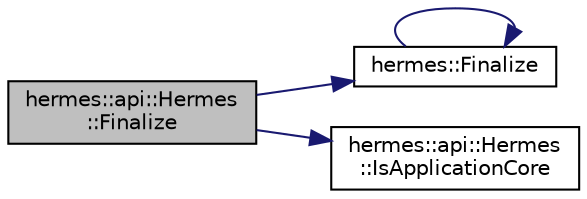 digraph "hermes::api::Hermes::Finalize"
{
 // LATEX_PDF_SIZE
  edge [fontname="Helvetica",fontsize="10",labelfontname="Helvetica",labelfontsize="10"];
  node [fontname="Helvetica",fontsize="10",shape=record];
  rankdir="LR";
  Node1 [label="hermes::api::Hermes\l::Finalize",height=0.2,width=0.4,color="black", fillcolor="grey75", style="filled", fontcolor="black",tooltip=" "];
  Node1 -> Node2 [color="midnightblue",fontsize="10",style="solid",fontname="Helvetica"];
  Node2 [label="hermes::Finalize",height=0.2,width=0.4,color="black", fillcolor="white", style="filled",URL="$buffer__pool_8cc.html#aba276e3158ce278c8b895b936678b255",tooltip=" "];
  Node2 -> Node2 [color="midnightblue",fontsize="10",style="solid",fontname="Helvetica"];
  Node1 -> Node3 [color="midnightblue",fontsize="10",style="solid",fontname="Helvetica"];
  Node3 [label="hermes::api::Hermes\l::IsApplicationCore",height=0.2,width=0.4,color="black", fillcolor="white", style="filled",URL="$classhermes_1_1api_1_1_hermes.html#ad2bb69f41037cc5b7e4638d0ec4a6e57",tooltip=" "];
}

